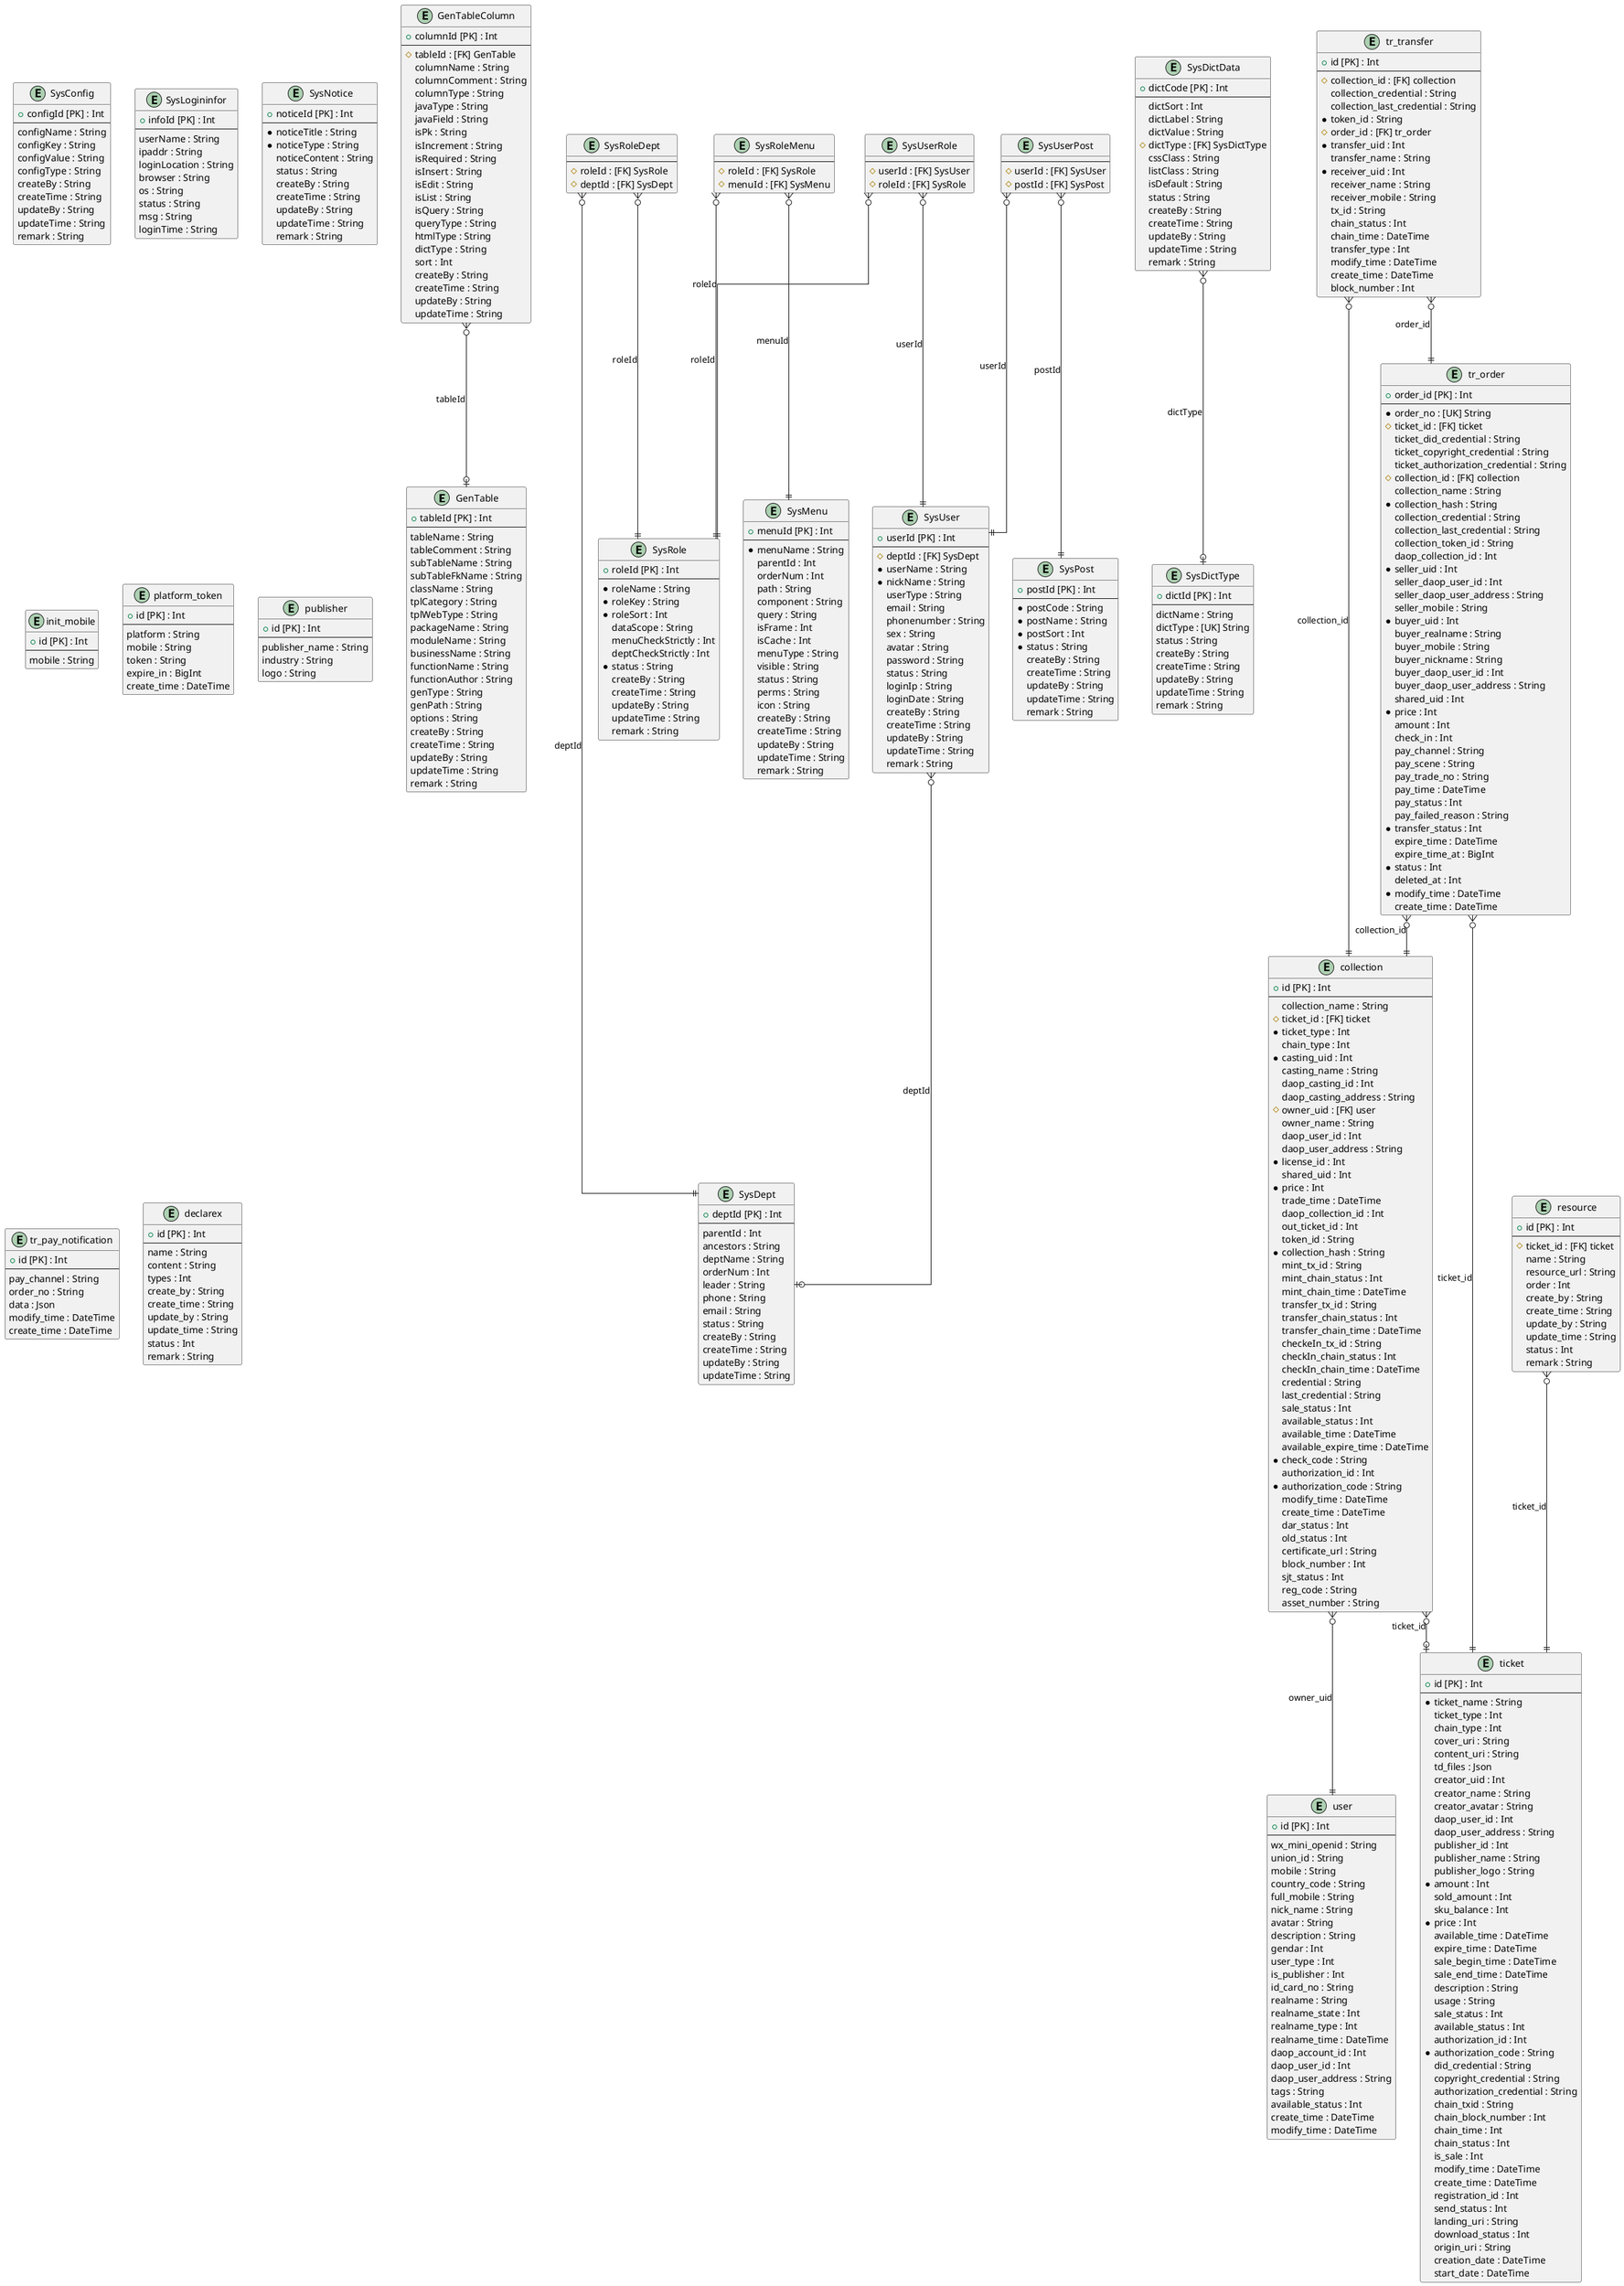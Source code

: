 @startuml erd
skinparam linetype ortho
entity "GenTable" as GenTable {
+ tableId [PK] : Int 
--
  tableName : String
  tableComment : String
  subTableName : String
  subTableFkName : String
  className : String
  tplCategory : String
  tplWebType : String
  packageName : String
  moduleName : String
  businessName : String
  functionName : String
  functionAuthor : String
  genType : String
  genPath : String
  options : String
  createBy : String
  createTime : String
  updateBy : String
  updateTime : String
  remark : String
}

entity "GenTableColumn" as GenTableColumn {
+ columnId [PK] : Int 
--
  # tableId : [FK] GenTable
  columnName : String
  columnComment : String
  columnType : String
  javaType : String
  javaField : String
  isPk : String
  isIncrement : String
  isRequired : String
  isInsert : String
  isEdit : String
  isList : String
  isQuery : String
  queryType : String
  htmlType : String
  dictType : String
  sort : Int
  createBy : String
  createTime : String
  updateBy : String
  updateTime : String
}

entity "SysConfig" as SysConfig {
+ configId [PK] : Int 
--
  configName : String
  configKey : String
  configValue : String
  configType : String
  createBy : String
  createTime : String
  updateBy : String
  updateTime : String
  remark : String
}

entity "SysDept" as SysDept {
+ deptId [PK] : Int 
--
  parentId : Int
  ancestors : String
  deptName : String
  orderNum : Int
  leader : String
  phone : String
  email : String
  status : String
  createBy : String
  createTime : String
  updateBy : String
  updateTime : String
}

entity "SysDictData" as SysDictData {
+ dictCode [PK] : Int 
--
  dictSort : Int
  dictLabel : String
  dictValue : String
  # dictType : [FK] SysDictType
  cssClass : String
  listClass : String
  isDefault : String
  status : String
  createBy : String
  createTime : String
  updateBy : String
  updateTime : String
  remark : String
}

entity "SysDictType" as SysDictType {
+ dictId [PK] : Int 
--
  dictName : String
  dictType : [UK] String
  status : String
  createBy : String
  createTime : String
  updateBy : String
  updateTime : String
  remark : String
}

entity "SysLogininfor" as SysLogininfor {
+ infoId [PK] : Int 
--
  userName : String
  ipaddr : String
  loginLocation : String
  browser : String
  os : String
  status : String
  msg : String
  loginTime : String
}

entity "SysMenu" as SysMenu {
+ menuId [PK] : Int 
--
  * menuName : String
  parentId : Int
  orderNum : Int
  path : String
  component : String
  query : String
  isFrame : Int
  isCache : Int
  menuType : String
  visible : String
  status : String
  perms : String
  icon : String
  createBy : String
  createTime : String
  updateBy : String
  updateTime : String
  remark : String
}

entity "SysNotice" as SysNotice {
+ noticeId [PK] : Int 
--
  * noticeTitle : String
  * noticeType : String
  noticeContent : String
  status : String
  createBy : String
  createTime : String
  updateBy : String
  updateTime : String
  remark : String
}

entity "SysPost" as SysPost {
+ postId [PK] : Int 
--
  * postCode : String
  * postName : String
  * postSort : Int
  * status : String
  createBy : String
  createTime : String
  updateBy : String
  updateTime : String
  remark : String
}

entity "SysUserPost" as SysUserPost {
--
  # userId : [FK] SysUser
  # postId : [FK] SysPost
}

entity "SysRoleDept" as SysRoleDept {
--
  # roleId : [FK] SysRole
  # deptId : [FK] SysDept
}

entity "SysRoleMenu" as SysRoleMenu {
--
  # roleId : [FK] SysRole
  # menuId : [FK] SysMenu
}

entity "SysUser" as SysUser {
+ userId [PK] : Int 
--
  # deptId : [FK] SysDept
  * userName : String
  * nickName : String
  userType : String
  email : String
  phonenumber : String
  sex : String
  avatar : String
  password : String
  status : String
  loginIp : String
  loginDate : String
  createBy : String
  createTime : String
  updateBy : String
  updateTime : String
  remark : String
}

entity "SysRole" as SysRole {
+ roleId [PK] : Int 
--
  * roleName : String
  * roleKey : String
  * roleSort : Int
  dataScope : String
  menuCheckStrictly : Int
  deptCheckStrictly : Int
  * status : String
  createBy : String
  createTime : String
  updateBy : String
  updateTime : String
  remark : String
}

entity "SysUserRole" as SysUserRole {
--
  # userId : [FK] SysUser
  # roleId : [FK] SysRole
}

entity "collection" as collection {
+ id [PK] : Int 
--
  collection_name : String
  # ticket_id : [FK] ticket
  * ticket_type : Int
  chain_type : Int
  * casting_uid : Int
  casting_name : String
  daop_casting_id : Int
  daop_casting_address : String
  # owner_uid : [FK] user
  owner_name : String
  daop_user_id : Int
  daop_user_address : String
  * license_id : Int
  shared_uid : Int
  * price : Int
  trade_time : DateTime
  daop_collection_id : Int
  out_ticket_id : Int
  token_id : String
  * collection_hash : String
  mint_tx_id : String
  mint_chain_status : Int
  mint_chain_time : DateTime
  transfer_tx_id : String
  transfer_chain_status : Int
  transfer_chain_time : DateTime
  checkeIn_tx_id : String
  checkIn_chain_status : Int
  checkIn_chain_time : DateTime
  credential : String
  last_credential : String
  sale_status : Int
  available_status : Int
  available_time : DateTime
  available_expire_time : DateTime
  * check_code : String
  authorization_id : Int
  * authorization_code : String
  modify_time : DateTime
  create_time : DateTime
  dar_status : Int
  old_status : Int
  certificate_url : String
  block_number : Int
  sjt_status : Int
  reg_code : String
  asset_number : String
}

entity "init_mobile" as init_mobile {
+ id [PK] : Int 
--
  mobile : String
}

entity "platform_token" as platform_token {
+ id [PK] : Int 
--
  platform : String
  mobile : String
  token : String
  expire_in : BigInt
  create_time : DateTime
}

entity "publisher" as publisher {
+ id [PK] : Int 
--
  publisher_name : String
  industry : String
  logo : String
}

entity "ticket" as ticket {
+ id [PK] : Int 
--
  * ticket_name : String
  ticket_type : Int
  chain_type : Int
  cover_uri : String
  content_uri : String
  td_files : Json
  creator_uid : Int
  creator_name : String
  creator_avatar : String
  daop_user_id : Int
  daop_user_address : String
  publisher_id : Int
  publisher_name : String
  publisher_logo : String
  * amount : Int
  sold_amount : Int
  sku_balance : Int
  * price : Int
  available_time : DateTime
  expire_time : DateTime
  sale_begin_time : DateTime
  sale_end_time : DateTime
  description : String
  usage : String
  sale_status : Int
  available_status : Int
  authorization_id : Int
  * authorization_code : String
  did_credential : String
  copyright_credential : String
  authorization_credential : String
  chain_txid : String
  chain_block_number : Int
  chain_time : Int
  chain_status : Int
  is_sale : Int
  modify_time : DateTime
  create_time : DateTime
  registration_id : Int
  send_status : Int
  landing_uri : String
  download_status : Int
  origin_uri : String
  creation_date : DateTime
  start_date : DateTime
}

entity "tr_order" as tr_order {
+ order_id [PK] : Int 
--
  * order_no : [UK] String
  # ticket_id : [FK] ticket
  ticket_did_credential : String
  ticket_copyright_credential : String
  ticket_authorization_credential : String
  # collection_id : [FK] collection
  collection_name : String
  * collection_hash : String
  collection_credential : String
  collection_last_credential : String
  collection_token_id : String
  daop_collection_id : Int
  * seller_uid : Int
  seller_daop_user_id : Int
  seller_daop_user_address : String
  seller_mobile : String
  * buyer_uid : Int
  buyer_realname : String
  buyer_mobile : String
  buyer_nickname : String
  buyer_daop_user_id : Int
  buyer_daop_user_address : String
  shared_uid : Int
  * price : Int
  amount : Int
  check_in : Int
  pay_channel : String
  pay_scene : String
  pay_trade_no : String
  pay_time : DateTime
  pay_status : Int
  pay_failed_reason : String
  * transfer_status : Int
  expire_time : DateTime
  expire_time_at : BigInt
  * status : Int
  deleted_at : Int
  * modify_time : DateTime
  create_time : DateTime
}

entity "tr_pay_notification" as tr_pay_notification {
+ id [PK] : Int 
--
  pay_channel : String
  order_no : String
  data : Json
  modify_time : DateTime
  create_time : DateTime
}

entity "tr_transfer" as tr_transfer {
+ id [PK] : Int 
--
  # collection_id : [FK] collection
  collection_credential : String
  collection_last_credential : String
  * token_id : String
  # order_id : [FK] tr_order
  * transfer_uid : Int
  transfer_name : String
  * receiver_uid : Int
  receiver_name : String
  receiver_mobile : String
  tx_id : String
  chain_status : Int
  chain_time : DateTime
  transfer_type : Int
  modify_time : DateTime
  create_time : DateTime
  block_number : Int
}

entity "user" as user {
+ id [PK] : Int 
--
  wx_mini_openid : String
  union_id : String
  mobile : String
  country_code : String
  full_mobile : String
  nick_name : String
  avatar : String
  description : String
  gendar : Int
  user_type : Int
  is_publisher : Int
  id_card_no : String
  realname : String
  realname_state : Int
  realname_type : Int
  realname_time : DateTime
  daop_account_id : Int
  daop_user_id : Int
  daop_user_address : String
  tags : String
  available_status : Int
  create_time : DateTime
  modify_time : DateTime
}

entity "declarex" as declarex {
+ id [PK] : Int 
--
  name : String
  content : String
  types : Int
  create_by : String
  create_time : String
  update_by : String
  update_time : String
  status : Int
  remark : String
}

entity "resource" as resource {
+ id [PK] : Int 
--
  # ticket_id : [FK] ticket
  name : String
  resource_url : String
  order : Int
  create_by : String
  create_time : String
  update_by : String
  update_time : String
  status : Int
  remark : String
}

' Relations
GenTableColumn }o--o| GenTable: tableId
SysDictData }o--o| SysDictType: dictType
SysUserPost }o--|| SysUser: userId
SysUserPost }o--|| SysPost: postId
SysRoleDept }o--|| SysRole: roleId
SysRoleDept }o--|| SysDept: deptId
SysRoleMenu }o--|| SysMenu: menuId
SysRoleMenu }o--|| SysRole: roleId
SysUser }o--o| SysDept: deptId
SysUserRole }o--|| SysUser: userId
SysUserRole }o--|| SysRole: roleId
collection }o--o| ticket: ticket_id
collection }o--|| user: owner_uid
tr_order }o--|| ticket: ticket_id
tr_order }o--|| collection: collection_id
tr_transfer }o--|| collection: collection_id
tr_transfer }o--|| tr_order: order_id
resource }o--|| ticket: ticket_id
' ManyToMany Relations
' enum relations
@enduml
@startuml GenTable
skinparam linetype ortho
entity "GenTable" as GenTable {
+ tableId [PK] : Int 
--
  tableName : String
  tableComment : String
  subTableName : String
  subTableFkName : String
  className : String
  tplCategory : String
  tplWebType : String
  packageName : String
  moduleName : String
  businessName : String
  functionName : String
  functionAuthor : String
  genType : String
  genPath : String
  options : String
  createBy : String
  createTime : String
  updateBy : String
  updateTime : String
  remark : String
}

entity "GenTableColumn" as GenTableColumn {
+ columnId [PK] : Int 
--
  # tableId : [FK] GenTable
  columnName : String
  columnComment : String
  columnType : String
  javaType : String
  javaField : String
  isPk : String
  isIncrement : String
  isRequired : String
  isInsert : String
  isEdit : String
  isList : String
  isQuery : String
  queryType : String
  htmlType : String
  dictType : String
  sort : Int
  createBy : String
  createTime : String
  updateBy : String
  updateTime : String
}

' Relations
GenTableColumn }o--o| GenTable: tableId
' ManyToMany Relations
' enum relations
@enduml
@startuml GenTableColumn
skinparam linetype ortho
entity "GenTable" as GenTable {
+ tableId [PK] : Int 
--
  tableName : String
  tableComment : String
  subTableName : String
  subTableFkName : String
  className : String
  tplCategory : String
  tplWebType : String
  packageName : String
  moduleName : String
  businessName : String
  functionName : String
  functionAuthor : String
  genType : String
  genPath : String
  options : String
  createBy : String
  createTime : String
  updateBy : String
  updateTime : String
  remark : String
}

entity "GenTableColumn" as GenTableColumn {
+ columnId [PK] : Int 
--
  # tableId : [FK] GenTable
  columnName : String
  columnComment : String
  columnType : String
  javaType : String
  javaField : String
  isPk : String
  isIncrement : String
  isRequired : String
  isInsert : String
  isEdit : String
  isList : String
  isQuery : String
  queryType : String
  htmlType : String
  dictType : String
  sort : Int
  createBy : String
  createTime : String
  updateBy : String
  updateTime : String
}

' Relations
GenTableColumn }o--o| GenTable: tableId
' ManyToMany Relations
' enum relations
@enduml
@startuml SysConfig
skinparam linetype ortho
entity "SysConfig" as SysConfig {
+ configId [PK] : Int 
--
  configName : String
  configKey : String
  configValue : String
  configType : String
  createBy : String
  createTime : String
  updateBy : String
  updateTime : String
  remark : String
}

' Relations
' ManyToMany Relations
' enum relations
@enduml
@startuml SysDept
skinparam linetype ortho
entity "SysDept" as SysDept {
+ deptId [PK] : Int 
--
  parentId : Int
  ancestors : String
  deptName : String
  orderNum : Int
  leader : String
  phone : String
  email : String
  status : String
  createBy : String
  createTime : String
  updateBy : String
  updateTime : String
}

entity "SysRoleDept" as SysRoleDept {
--
  # roleId : [FK] SysRole
  # deptId : [FK] SysDept
}

entity "SysUser" as SysUser {
+ userId [PK] : Int 
--
  # deptId : [FK] SysDept
  * userName : String
  * nickName : String
  userType : String
  email : String
  phonenumber : String
  sex : String
  avatar : String
  password : String
  status : String
  loginIp : String
  loginDate : String
  createBy : String
  createTime : String
  updateBy : String
  updateTime : String
  remark : String
}

' Relations
SysRoleDept }o--|| SysDept: deptId
SysUser }o--o| SysDept: deptId
' ManyToMany Relations
' enum relations
@enduml
@startuml SysDictData
skinparam linetype ortho
entity "SysDictData" as SysDictData {
+ dictCode [PK] : Int 
--
  dictSort : Int
  dictLabel : String
  dictValue : String
  # dictType : [FK] SysDictType
  cssClass : String
  listClass : String
  isDefault : String
  status : String
  createBy : String
  createTime : String
  updateBy : String
  updateTime : String
  remark : String
}

entity "SysDictType" as SysDictType {
+ dictId [PK] : Int 
--
  dictName : String
  dictType : [UK] String
  status : String
  createBy : String
  createTime : String
  updateBy : String
  updateTime : String
  remark : String
}

' Relations
SysDictData }o--o| SysDictType: dictType
' ManyToMany Relations
' enum relations
@enduml
@startuml SysDictType
skinparam linetype ortho
entity "SysDictData" as SysDictData {
+ dictCode [PK] : Int 
--
  dictSort : Int
  dictLabel : String
  dictValue : String
  # dictType : [FK] SysDictType
  cssClass : String
  listClass : String
  isDefault : String
  status : String
  createBy : String
  createTime : String
  updateBy : String
  updateTime : String
  remark : String
}

entity "SysDictType" as SysDictType {
+ dictId [PK] : Int 
--
  dictName : String
  dictType : [UK] String
  status : String
  createBy : String
  createTime : String
  updateBy : String
  updateTime : String
  remark : String
}

' Relations
SysDictData }o--o| SysDictType: dictType
' ManyToMany Relations
' enum relations
@enduml
@startuml SysLogininfor
skinparam linetype ortho
entity "SysLogininfor" as SysLogininfor {
+ infoId [PK] : Int 
--
  userName : String
  ipaddr : String
  loginLocation : String
  browser : String
  os : String
  status : String
  msg : String
  loginTime : String
}

' Relations
' ManyToMany Relations
' enum relations
@enduml
@startuml SysMenu
skinparam linetype ortho
entity "SysMenu" as SysMenu {
+ menuId [PK] : Int 
--
  * menuName : String
  parentId : Int
  orderNum : Int
  path : String
  component : String
  query : String
  isFrame : Int
  isCache : Int
  menuType : String
  visible : String
  status : String
  perms : String
  icon : String
  createBy : String
  createTime : String
  updateBy : String
  updateTime : String
  remark : String
}

entity "SysRoleMenu" as SysRoleMenu {
--
  # roleId : [FK] SysRole
  # menuId : [FK] SysMenu
}

' Relations
SysRoleMenu }o--|| SysMenu: menuId
' ManyToMany Relations
' enum relations
@enduml
@startuml SysNotice
skinparam linetype ortho
entity "SysNotice" as SysNotice {
+ noticeId [PK] : Int 
--
  * noticeTitle : String
  * noticeType : String
  noticeContent : String
  status : String
  createBy : String
  createTime : String
  updateBy : String
  updateTime : String
  remark : String
}

' Relations
' ManyToMany Relations
' enum relations
@enduml
@startuml SysPost
skinparam linetype ortho
entity "SysPost" as SysPost {
+ postId [PK] : Int 
--
  * postCode : String
  * postName : String
  * postSort : Int
  * status : String
  createBy : String
  createTime : String
  updateBy : String
  updateTime : String
  remark : String
}

entity "SysUserPost" as SysUserPost {
--
  # userId : [FK] SysUser
  # postId : [FK] SysPost
}

' Relations
SysUserPost }o--|| SysPost: postId
' ManyToMany Relations
' enum relations
@enduml
@startuml SysUserPost
skinparam linetype ortho
entity "SysPost" as SysPost {
+ postId [PK] : Int 
--
  * postCode : String
  * postName : String
  * postSort : Int
  * status : String
  createBy : String
  createTime : String
  updateBy : String
  updateTime : String
  remark : String
}

entity "SysUserPost" as SysUserPost {
--
  # userId : [FK] SysUser
  # postId : [FK] SysPost
}

entity "SysUser" as SysUser {
+ userId [PK] : Int 
--
  # deptId : [FK] SysDept
  * userName : String
  * nickName : String
  userType : String
  email : String
  phonenumber : String
  sex : String
  avatar : String
  password : String
  status : String
  loginIp : String
  loginDate : String
  createBy : String
  createTime : String
  updateBy : String
  updateTime : String
  remark : String
}

' Relations
SysUserPost }o--|| SysUser: userId
SysUserPost }o--|| SysPost: postId
' ManyToMany Relations
' enum relations
@enduml
@startuml SysRoleDept
skinparam linetype ortho
entity "SysDept" as SysDept {
+ deptId [PK] : Int 
--
  parentId : Int
  ancestors : String
  deptName : String
  orderNum : Int
  leader : String
  phone : String
  email : String
  status : String
  createBy : String
  createTime : String
  updateBy : String
  updateTime : String
}

entity "SysRoleDept" as SysRoleDept {
--
  # roleId : [FK] SysRole
  # deptId : [FK] SysDept
}

entity "SysRole" as SysRole {
+ roleId [PK] : Int 
--
  * roleName : String
  * roleKey : String
  * roleSort : Int
  dataScope : String
  menuCheckStrictly : Int
  deptCheckStrictly : Int
  * status : String
  createBy : String
  createTime : String
  updateBy : String
  updateTime : String
  remark : String
}

' Relations
SysRoleDept }o--|| SysRole: roleId
SysRoleDept }o--|| SysDept: deptId
' ManyToMany Relations
' enum relations
@enduml
@startuml SysRoleMenu
skinparam linetype ortho
entity "SysMenu" as SysMenu {
+ menuId [PK] : Int 
--
  * menuName : String
  parentId : Int
  orderNum : Int
  path : String
  component : String
  query : String
  isFrame : Int
  isCache : Int
  menuType : String
  visible : String
  status : String
  perms : String
  icon : String
  createBy : String
  createTime : String
  updateBy : String
  updateTime : String
  remark : String
}

entity "SysRoleMenu" as SysRoleMenu {
--
  # roleId : [FK] SysRole
  # menuId : [FK] SysMenu
}

entity "SysRole" as SysRole {
+ roleId [PK] : Int 
--
  * roleName : String
  * roleKey : String
  * roleSort : Int
  dataScope : String
  menuCheckStrictly : Int
  deptCheckStrictly : Int
  * status : String
  createBy : String
  createTime : String
  updateBy : String
  updateTime : String
  remark : String
}

' Relations
SysRoleMenu }o--|| SysMenu: menuId
SysRoleMenu }o--|| SysRole: roleId
' ManyToMany Relations
' enum relations
@enduml
@startuml SysUser
skinparam linetype ortho
entity "SysDept" as SysDept {
+ deptId [PK] : Int 
--
  parentId : Int
  ancestors : String
  deptName : String
  orderNum : Int
  leader : String
  phone : String
  email : String
  status : String
  createBy : String
  createTime : String
  updateBy : String
  updateTime : String
}

entity "SysUserPost" as SysUserPost {
--
  # userId : [FK] SysUser
  # postId : [FK] SysPost
}

entity "SysUser" as SysUser {
+ userId [PK] : Int 
--
  # deptId : [FK] SysDept
  * userName : String
  * nickName : String
  userType : String
  email : String
  phonenumber : String
  sex : String
  avatar : String
  password : String
  status : String
  loginIp : String
  loginDate : String
  createBy : String
  createTime : String
  updateBy : String
  updateTime : String
  remark : String
}

entity "SysUserRole" as SysUserRole {
--
  # userId : [FK] SysUser
  # roleId : [FK] SysRole
}

' Relations
SysUserPost }o--|| SysUser: userId
SysUser }o--o| SysDept: deptId
SysUserRole }o--|| SysUser: userId
' ManyToMany Relations
' enum relations
@enduml
@startuml SysRole
skinparam linetype ortho
entity "SysRoleDept" as SysRoleDept {
--
  # roleId : [FK] SysRole
  # deptId : [FK] SysDept
}

entity "SysRoleMenu" as SysRoleMenu {
--
  # roleId : [FK] SysRole
  # menuId : [FK] SysMenu
}

entity "SysRole" as SysRole {
+ roleId [PK] : Int 
--
  * roleName : String
  * roleKey : String
  * roleSort : Int
  dataScope : String
  menuCheckStrictly : Int
  deptCheckStrictly : Int
  * status : String
  createBy : String
  createTime : String
  updateBy : String
  updateTime : String
  remark : String
}

entity "SysUserRole" as SysUserRole {
--
  # userId : [FK] SysUser
  # roleId : [FK] SysRole
}

' Relations
SysRoleDept }o--|| SysRole: roleId
SysRoleMenu }o--|| SysRole: roleId
SysUserRole }o--|| SysRole: roleId
' ManyToMany Relations
' enum relations
@enduml
@startuml SysUserRole
skinparam linetype ortho
entity "SysUser" as SysUser {
+ userId [PK] : Int 
--
  # deptId : [FK] SysDept
  * userName : String
  * nickName : String
  userType : String
  email : String
  phonenumber : String
  sex : String
  avatar : String
  password : String
  status : String
  loginIp : String
  loginDate : String
  createBy : String
  createTime : String
  updateBy : String
  updateTime : String
  remark : String
}

entity "SysRole" as SysRole {
+ roleId [PK] : Int 
--
  * roleName : String
  * roleKey : String
  * roleSort : Int
  dataScope : String
  menuCheckStrictly : Int
  deptCheckStrictly : Int
  * status : String
  createBy : String
  createTime : String
  updateBy : String
  updateTime : String
  remark : String
}

entity "SysUserRole" as SysUserRole {
--
  # userId : [FK] SysUser
  # roleId : [FK] SysRole
}

' Relations
SysUserRole }o--|| SysUser: userId
SysUserRole }o--|| SysRole: roleId
' ManyToMany Relations
' enum relations
@enduml
@startuml collection
skinparam linetype ortho
entity "collection" as collection {
+ id [PK] : Int 
--
  collection_name : String
  # ticket_id : [FK] ticket
  * ticket_type : Int
  chain_type : Int
  * casting_uid : Int
  casting_name : String
  daop_casting_id : Int
  daop_casting_address : String
  # owner_uid : [FK] user
  owner_name : String
  daop_user_id : Int
  daop_user_address : String
  * license_id : Int
  shared_uid : Int
  * price : Int
  trade_time : DateTime
  daop_collection_id : Int
  out_ticket_id : Int
  token_id : String
  * collection_hash : String
  mint_tx_id : String
  mint_chain_status : Int
  mint_chain_time : DateTime
  transfer_tx_id : String
  transfer_chain_status : Int
  transfer_chain_time : DateTime
  checkeIn_tx_id : String
  checkIn_chain_status : Int
  checkIn_chain_time : DateTime
  credential : String
  last_credential : String
  sale_status : Int
  available_status : Int
  available_time : DateTime
  available_expire_time : DateTime
  * check_code : String
  authorization_id : Int
  * authorization_code : String
  modify_time : DateTime
  create_time : DateTime
  dar_status : Int
  old_status : Int
  certificate_url : String
  block_number : Int
  sjt_status : Int
  reg_code : String
  asset_number : String
}

entity "ticket" as ticket {
+ id [PK] : Int 
--
  * ticket_name : String
  ticket_type : Int
  chain_type : Int
  cover_uri : String
  content_uri : String
  td_files : Json
  creator_uid : Int
  creator_name : String
  creator_avatar : String
  daop_user_id : Int
  daop_user_address : String
  publisher_id : Int
  publisher_name : String
  publisher_logo : String
  * amount : Int
  sold_amount : Int
  sku_balance : Int
  * price : Int
  available_time : DateTime
  expire_time : DateTime
  sale_begin_time : DateTime
  sale_end_time : DateTime
  description : String
  usage : String
  sale_status : Int
  available_status : Int
  authorization_id : Int
  * authorization_code : String
  did_credential : String
  copyright_credential : String
  authorization_credential : String
  chain_txid : String
  chain_block_number : Int
  chain_time : Int
  chain_status : Int
  is_sale : Int
  modify_time : DateTime
  create_time : DateTime
  registration_id : Int
  send_status : Int
  landing_uri : String
  download_status : Int
  origin_uri : String
  creation_date : DateTime
  start_date : DateTime
}

entity "tr_order" as tr_order {
+ order_id [PK] : Int 
--
  * order_no : [UK] String
  # ticket_id : [FK] ticket
  ticket_did_credential : String
  ticket_copyright_credential : String
  ticket_authorization_credential : String
  # collection_id : [FK] collection
  collection_name : String
  * collection_hash : String
  collection_credential : String
  collection_last_credential : String
  collection_token_id : String
  daop_collection_id : Int
  * seller_uid : Int
  seller_daop_user_id : Int
  seller_daop_user_address : String
  seller_mobile : String
  * buyer_uid : Int
  buyer_realname : String
  buyer_mobile : String
  buyer_nickname : String
  buyer_daop_user_id : Int
  buyer_daop_user_address : String
  shared_uid : Int
  * price : Int
  amount : Int
  check_in : Int
  pay_channel : String
  pay_scene : String
  pay_trade_no : String
  pay_time : DateTime
  pay_status : Int
  pay_failed_reason : String
  * transfer_status : Int
  expire_time : DateTime
  expire_time_at : BigInt
  * status : Int
  deleted_at : Int
  * modify_time : DateTime
  create_time : DateTime
}

entity "tr_transfer" as tr_transfer {
+ id [PK] : Int 
--
  # collection_id : [FK] collection
  collection_credential : String
  collection_last_credential : String
  * token_id : String
  # order_id : [FK] tr_order
  * transfer_uid : Int
  transfer_name : String
  * receiver_uid : Int
  receiver_name : String
  receiver_mobile : String
  tx_id : String
  chain_status : Int
  chain_time : DateTime
  transfer_type : Int
  modify_time : DateTime
  create_time : DateTime
  block_number : Int
}

entity "user" as user {
+ id [PK] : Int 
--
  wx_mini_openid : String
  union_id : String
  mobile : String
  country_code : String
  full_mobile : String
  nick_name : String
  avatar : String
  description : String
  gendar : Int
  user_type : Int
  is_publisher : Int
  id_card_no : String
  realname : String
  realname_state : Int
  realname_type : Int
  realname_time : DateTime
  daop_account_id : Int
  daop_user_id : Int
  daop_user_address : String
  tags : String
  available_status : Int
  create_time : DateTime
  modify_time : DateTime
}

' Relations
collection }o--o| ticket: ticket_id
collection }o--|| user: owner_uid
tr_order }o--|| ticket: ticket_id
tr_order }o--|| collection: collection_id
tr_transfer }o--|| collection: collection_id
tr_transfer }o--|| tr_order: order_id
' ManyToMany Relations
' enum relations
@enduml
@startuml init_mobile
skinparam linetype ortho
entity "init_mobile" as init_mobile {
+ id [PK] : Int 
--
  mobile : String
}

' Relations
' ManyToMany Relations
' enum relations
@enduml
@startuml platform_token
skinparam linetype ortho
entity "platform_token" as platform_token {
+ id [PK] : Int 
--
  platform : String
  mobile : String
  token : String
  expire_in : BigInt
  create_time : DateTime
}

' Relations
' ManyToMany Relations
' enum relations
@enduml
@startuml publisher
skinparam linetype ortho
entity "publisher" as publisher {
+ id [PK] : Int 
--
  publisher_name : String
  industry : String
  logo : String
}

' Relations
' ManyToMany Relations
' enum relations
@enduml
@startuml ticket
skinparam linetype ortho
entity "collection" as collection {
+ id [PK] : Int 
--
  collection_name : String
  # ticket_id : [FK] ticket
  * ticket_type : Int
  chain_type : Int
  * casting_uid : Int
  casting_name : String
  daop_casting_id : Int
  daop_casting_address : String
  # owner_uid : [FK] user
  owner_name : String
  daop_user_id : Int
  daop_user_address : String
  * license_id : Int
  shared_uid : Int
  * price : Int
  trade_time : DateTime
  daop_collection_id : Int
  out_ticket_id : Int
  token_id : String
  * collection_hash : String
  mint_tx_id : String
  mint_chain_status : Int
  mint_chain_time : DateTime
  transfer_tx_id : String
  transfer_chain_status : Int
  transfer_chain_time : DateTime
  checkeIn_tx_id : String
  checkIn_chain_status : Int
  checkIn_chain_time : DateTime
  credential : String
  last_credential : String
  sale_status : Int
  available_status : Int
  available_time : DateTime
  available_expire_time : DateTime
  * check_code : String
  authorization_id : Int
  * authorization_code : String
  modify_time : DateTime
  create_time : DateTime
  dar_status : Int
  old_status : Int
  certificate_url : String
  block_number : Int
  sjt_status : Int
  reg_code : String
  asset_number : String
}

entity "ticket" as ticket {
+ id [PK] : Int 
--
  * ticket_name : String
  ticket_type : Int
  chain_type : Int
  cover_uri : String
  content_uri : String
  td_files : Json
  creator_uid : Int
  creator_name : String
  creator_avatar : String
  daop_user_id : Int
  daop_user_address : String
  publisher_id : Int
  publisher_name : String
  publisher_logo : String
  * amount : Int
  sold_amount : Int
  sku_balance : Int
  * price : Int
  available_time : DateTime
  expire_time : DateTime
  sale_begin_time : DateTime
  sale_end_time : DateTime
  description : String
  usage : String
  sale_status : Int
  available_status : Int
  authorization_id : Int
  * authorization_code : String
  did_credential : String
  copyright_credential : String
  authorization_credential : String
  chain_txid : String
  chain_block_number : Int
  chain_time : Int
  chain_status : Int
  is_sale : Int
  modify_time : DateTime
  create_time : DateTime
  registration_id : Int
  send_status : Int
  landing_uri : String
  download_status : Int
  origin_uri : String
  creation_date : DateTime
  start_date : DateTime
}

entity "tr_order" as tr_order {
+ order_id [PK] : Int 
--
  * order_no : [UK] String
  # ticket_id : [FK] ticket
  ticket_did_credential : String
  ticket_copyright_credential : String
  ticket_authorization_credential : String
  # collection_id : [FK] collection
  collection_name : String
  * collection_hash : String
  collection_credential : String
  collection_last_credential : String
  collection_token_id : String
  daop_collection_id : Int
  * seller_uid : Int
  seller_daop_user_id : Int
  seller_daop_user_address : String
  seller_mobile : String
  * buyer_uid : Int
  buyer_realname : String
  buyer_mobile : String
  buyer_nickname : String
  buyer_daop_user_id : Int
  buyer_daop_user_address : String
  shared_uid : Int
  * price : Int
  amount : Int
  check_in : Int
  pay_channel : String
  pay_scene : String
  pay_trade_no : String
  pay_time : DateTime
  pay_status : Int
  pay_failed_reason : String
  * transfer_status : Int
  expire_time : DateTime
  expire_time_at : BigInt
  * status : Int
  deleted_at : Int
  * modify_time : DateTime
  create_time : DateTime
}

entity "resource" as resource {
+ id [PK] : Int 
--
  # ticket_id : [FK] ticket
  name : String
  resource_url : String
  order : Int
  create_by : String
  create_time : String
  update_by : String
  update_time : String
  status : Int
  remark : String
}

' Relations
collection }o--o| ticket: ticket_id
tr_order }o--|| ticket: ticket_id
tr_order }o--|| collection: collection_id
resource }o--|| ticket: ticket_id
' ManyToMany Relations
' enum relations
@enduml
@startuml tr_order
skinparam linetype ortho
entity "collection" as collection {
+ id [PK] : Int 
--
  collection_name : String
  # ticket_id : [FK] ticket
  * ticket_type : Int
  chain_type : Int
  * casting_uid : Int
  casting_name : String
  daop_casting_id : Int
  daop_casting_address : String
  # owner_uid : [FK] user
  owner_name : String
  daop_user_id : Int
  daop_user_address : String
  * license_id : Int
  shared_uid : Int
  * price : Int
  trade_time : DateTime
  daop_collection_id : Int
  out_ticket_id : Int
  token_id : String
  * collection_hash : String
  mint_tx_id : String
  mint_chain_status : Int
  mint_chain_time : DateTime
  transfer_tx_id : String
  transfer_chain_status : Int
  transfer_chain_time : DateTime
  checkeIn_tx_id : String
  checkIn_chain_status : Int
  checkIn_chain_time : DateTime
  credential : String
  last_credential : String
  sale_status : Int
  available_status : Int
  available_time : DateTime
  available_expire_time : DateTime
  * check_code : String
  authorization_id : Int
  * authorization_code : String
  modify_time : DateTime
  create_time : DateTime
  dar_status : Int
  old_status : Int
  certificate_url : String
  block_number : Int
  sjt_status : Int
  reg_code : String
  asset_number : String
}

entity "ticket" as ticket {
+ id [PK] : Int 
--
  * ticket_name : String
  ticket_type : Int
  chain_type : Int
  cover_uri : String
  content_uri : String
  td_files : Json
  creator_uid : Int
  creator_name : String
  creator_avatar : String
  daop_user_id : Int
  daop_user_address : String
  publisher_id : Int
  publisher_name : String
  publisher_logo : String
  * amount : Int
  sold_amount : Int
  sku_balance : Int
  * price : Int
  available_time : DateTime
  expire_time : DateTime
  sale_begin_time : DateTime
  sale_end_time : DateTime
  description : String
  usage : String
  sale_status : Int
  available_status : Int
  authorization_id : Int
  * authorization_code : String
  did_credential : String
  copyright_credential : String
  authorization_credential : String
  chain_txid : String
  chain_block_number : Int
  chain_time : Int
  chain_status : Int
  is_sale : Int
  modify_time : DateTime
  create_time : DateTime
  registration_id : Int
  send_status : Int
  landing_uri : String
  download_status : Int
  origin_uri : String
  creation_date : DateTime
  start_date : DateTime
}

entity "tr_order" as tr_order {
+ order_id [PK] : Int 
--
  * order_no : [UK] String
  # ticket_id : [FK] ticket
  ticket_did_credential : String
  ticket_copyright_credential : String
  ticket_authorization_credential : String
  # collection_id : [FK] collection
  collection_name : String
  * collection_hash : String
  collection_credential : String
  collection_last_credential : String
  collection_token_id : String
  daop_collection_id : Int
  * seller_uid : Int
  seller_daop_user_id : Int
  seller_daop_user_address : String
  seller_mobile : String
  * buyer_uid : Int
  buyer_realname : String
  buyer_mobile : String
  buyer_nickname : String
  buyer_daop_user_id : Int
  buyer_daop_user_address : String
  shared_uid : Int
  * price : Int
  amount : Int
  check_in : Int
  pay_channel : String
  pay_scene : String
  pay_trade_no : String
  pay_time : DateTime
  pay_status : Int
  pay_failed_reason : String
  * transfer_status : Int
  expire_time : DateTime
  expire_time_at : BigInt
  * status : Int
  deleted_at : Int
  * modify_time : DateTime
  create_time : DateTime
}

entity "tr_transfer" as tr_transfer {
+ id [PK] : Int 
--
  # collection_id : [FK] collection
  collection_credential : String
  collection_last_credential : String
  * token_id : String
  # order_id : [FK] tr_order
  * transfer_uid : Int
  transfer_name : String
  * receiver_uid : Int
  receiver_name : String
  receiver_mobile : String
  tx_id : String
  chain_status : Int
  chain_time : DateTime
  transfer_type : Int
  modify_time : DateTime
  create_time : DateTime
  block_number : Int
}

' Relations
collection }o--o| ticket: ticket_id
tr_order }o--|| ticket: ticket_id
tr_order }o--|| collection: collection_id
tr_transfer }o--|| collection: collection_id
tr_transfer }o--|| tr_order: order_id
' ManyToMany Relations
' enum relations
@enduml
@startuml tr_pay_notification
skinparam linetype ortho
entity "tr_pay_notification" as tr_pay_notification {
+ id [PK] : Int 
--
  pay_channel : String
  order_no : String
  data : Json
  modify_time : DateTime
  create_time : DateTime
}

' Relations
' ManyToMany Relations
' enum relations
@enduml
@startuml tr_transfer
skinparam linetype ortho
entity "collection" as collection {
+ id [PK] : Int 
--
  collection_name : String
  # ticket_id : [FK] ticket
  * ticket_type : Int
  chain_type : Int
  * casting_uid : Int
  casting_name : String
  daop_casting_id : Int
  daop_casting_address : String
  # owner_uid : [FK] user
  owner_name : String
  daop_user_id : Int
  daop_user_address : String
  * license_id : Int
  shared_uid : Int
  * price : Int
  trade_time : DateTime
  daop_collection_id : Int
  out_ticket_id : Int
  token_id : String
  * collection_hash : String
  mint_tx_id : String
  mint_chain_status : Int
  mint_chain_time : DateTime
  transfer_tx_id : String
  transfer_chain_status : Int
  transfer_chain_time : DateTime
  checkeIn_tx_id : String
  checkIn_chain_status : Int
  checkIn_chain_time : DateTime
  credential : String
  last_credential : String
  sale_status : Int
  available_status : Int
  available_time : DateTime
  available_expire_time : DateTime
  * check_code : String
  authorization_id : Int
  * authorization_code : String
  modify_time : DateTime
  create_time : DateTime
  dar_status : Int
  old_status : Int
  certificate_url : String
  block_number : Int
  sjt_status : Int
  reg_code : String
  asset_number : String
}

entity "tr_order" as tr_order {
+ order_id [PK] : Int 
--
  * order_no : [UK] String
  # ticket_id : [FK] ticket
  ticket_did_credential : String
  ticket_copyright_credential : String
  ticket_authorization_credential : String
  # collection_id : [FK] collection
  collection_name : String
  * collection_hash : String
  collection_credential : String
  collection_last_credential : String
  collection_token_id : String
  daop_collection_id : Int
  * seller_uid : Int
  seller_daop_user_id : Int
  seller_daop_user_address : String
  seller_mobile : String
  * buyer_uid : Int
  buyer_realname : String
  buyer_mobile : String
  buyer_nickname : String
  buyer_daop_user_id : Int
  buyer_daop_user_address : String
  shared_uid : Int
  * price : Int
  amount : Int
  check_in : Int
  pay_channel : String
  pay_scene : String
  pay_trade_no : String
  pay_time : DateTime
  pay_status : Int
  pay_failed_reason : String
  * transfer_status : Int
  expire_time : DateTime
  expire_time_at : BigInt
  * status : Int
  deleted_at : Int
  * modify_time : DateTime
  create_time : DateTime
}

entity "tr_transfer" as tr_transfer {
+ id [PK] : Int 
--
  # collection_id : [FK] collection
  collection_credential : String
  collection_last_credential : String
  * token_id : String
  # order_id : [FK] tr_order
  * transfer_uid : Int
  transfer_name : String
  * receiver_uid : Int
  receiver_name : String
  receiver_mobile : String
  tx_id : String
  chain_status : Int
  chain_time : DateTime
  transfer_type : Int
  modify_time : DateTime
  create_time : DateTime
  block_number : Int
}

' Relations
tr_order }o--|| collection: collection_id
tr_transfer }o--|| collection: collection_id
tr_transfer }o--|| tr_order: order_id
' ManyToMany Relations
' enum relations
@enduml
@startuml user
skinparam linetype ortho
entity "collection" as collection {
+ id [PK] : Int 
--
  collection_name : String
  # ticket_id : [FK] ticket
  * ticket_type : Int
  chain_type : Int
  * casting_uid : Int
  casting_name : String
  daop_casting_id : Int
  daop_casting_address : String
  # owner_uid : [FK] user
  owner_name : String
  daop_user_id : Int
  daop_user_address : String
  * license_id : Int
  shared_uid : Int
  * price : Int
  trade_time : DateTime
  daop_collection_id : Int
  out_ticket_id : Int
  token_id : String
  * collection_hash : String
  mint_tx_id : String
  mint_chain_status : Int
  mint_chain_time : DateTime
  transfer_tx_id : String
  transfer_chain_status : Int
  transfer_chain_time : DateTime
  checkeIn_tx_id : String
  checkIn_chain_status : Int
  checkIn_chain_time : DateTime
  credential : String
  last_credential : String
  sale_status : Int
  available_status : Int
  available_time : DateTime
  available_expire_time : DateTime
  * check_code : String
  authorization_id : Int
  * authorization_code : String
  modify_time : DateTime
  create_time : DateTime
  dar_status : Int
  old_status : Int
  certificate_url : String
  block_number : Int
  sjt_status : Int
  reg_code : String
  asset_number : String
}

entity "user" as user {
+ id [PK] : Int 
--
  wx_mini_openid : String
  union_id : String
  mobile : String
  country_code : String
  full_mobile : String
  nick_name : String
  avatar : String
  description : String
  gendar : Int
  user_type : Int
  is_publisher : Int
  id_card_no : String
  realname : String
  realname_state : Int
  realname_type : Int
  realname_time : DateTime
  daop_account_id : Int
  daop_user_id : Int
  daop_user_address : String
  tags : String
  available_status : Int
  create_time : DateTime
  modify_time : DateTime
}

' Relations
collection }o--|| user: owner_uid
' ManyToMany Relations
' enum relations
@enduml
@startuml declarex
skinparam linetype ortho
entity "declarex" as declarex {
+ id [PK] : Int 
--
  name : String
  content : String
  types : Int
  create_by : String
  create_time : String
  update_by : String
  update_time : String
  status : Int
  remark : String
}

' Relations
' ManyToMany Relations
' enum relations
@enduml
@startuml resource
skinparam linetype ortho
entity "ticket" as ticket {
+ id [PK] : Int 
--
  * ticket_name : String
  ticket_type : Int
  chain_type : Int
  cover_uri : String
  content_uri : String
  td_files : Json
  creator_uid : Int
  creator_name : String
  creator_avatar : String
  daop_user_id : Int
  daop_user_address : String
  publisher_id : Int
  publisher_name : String
  publisher_logo : String
  * amount : Int
  sold_amount : Int
  sku_balance : Int
  * price : Int
  available_time : DateTime
  expire_time : DateTime
  sale_begin_time : DateTime
  sale_end_time : DateTime
  description : String
  usage : String
  sale_status : Int
  available_status : Int
  authorization_id : Int
  * authorization_code : String
  did_credential : String
  copyright_credential : String
  authorization_credential : String
  chain_txid : String
  chain_block_number : Int
  chain_time : Int
  chain_status : Int
  is_sale : Int
  modify_time : DateTime
  create_time : DateTime
  registration_id : Int
  send_status : Int
  landing_uri : String
  download_status : Int
  origin_uri : String
  creation_date : DateTime
  start_date : DateTime
}

entity "resource" as resource {
+ id [PK] : Int 
--
  # ticket_id : [FK] ticket
  name : String
  resource_url : String
  order : Int
  create_by : String
  create_time : String
  update_by : String
  update_time : String
  status : Int
  remark : String
}

' Relations
resource }o--|| ticket: ticket_id
' ManyToMany Relations
' enum relations
@enduml